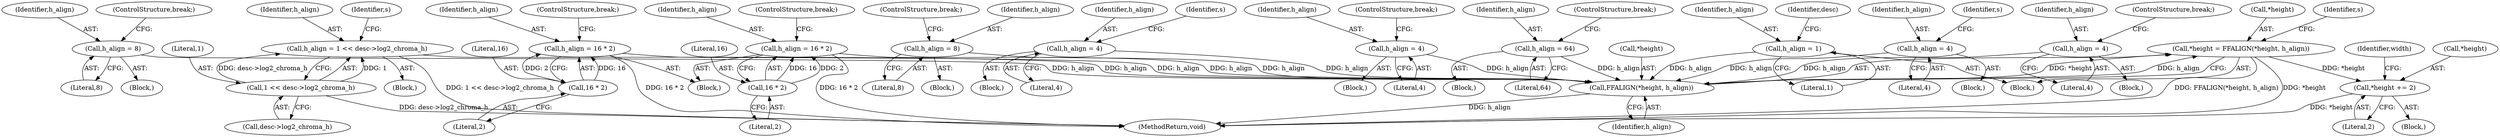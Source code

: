 digraph "0_FFmpeg_2080bc33717955a0e4268e738acf8c1eeddbf8cb@pointer" {
"1000412" [label="(Call,*height += 2)"];
"1000394" [label="(Call,*height = FFALIGN(*height, h_align))"];
"1000397" [label="(Call,FFALIGN(*height, h_align))"];
"1000333" [label="(Call,h_align = 8)"];
"1000134" [label="(Call,h_align = 1 << desc->log2_chroma_h)"];
"1000136" [label="(Call,1 << desc->log2_chroma_h)"];
"1000246" [label="(Call,h_align = 16 * 2)"];
"1000248" [label="(Call,16 * 2)"];
"1000291" [label="(Call,h_align = 8)"];
"1000314" [label="(Call,h_align = 4)"];
"1000369" [label="(Call,h_align = 4)"];
"1000234" [label="(Call,h_align = 16 * 2)"];
"1000236" [label="(Call,16 * 2)"];
"1000263" [label="(Call,h_align = 64)"];
"1000114" [label="(Call,h_align = 1)"];
"1000278" [label="(Call,h_align = 4)"];
"1000354" [label="(Call,h_align = 4)"];
"1000249" [label="(Literal,16)"];
"1000365" [label="(Block,)"];
"1000116" [label="(Literal,1)"];
"1000265" [label="(Literal,64)"];
"1000418" [label="(Identifier,width)"];
"1000274" [label="(Block,)"];
"1000437" [label="(MethodReturn,void)"];
"1000247" [label="(Identifier,h_align)"];
"1000395" [label="(Call,*height)"];
"1000394" [label="(Call,*height = FFALIGN(*height, h_align))"];
"1000138" [label="(Call,desc->log2_chroma_h)"];
"1000279" [label="(Identifier,h_align)"];
"1000355" [label="(Identifier,h_align)"];
"1000145" [label="(Block,)"];
"1000405" [label="(Identifier,s)"];
"1000291" [label="(Call,h_align = 8)"];
"1000235" [label="(Identifier,h_align)"];
"1000315" [label="(Identifier,h_align)"];
"1000114" [label="(Call,h_align = 1)"];
"1000278" [label="(Call,h_align = 4)"];
"1000237" [label="(Literal,16)"];
"1000136" [label="(Call,1 << desc->log2_chroma_h)"];
"1000251" [label="(ControlStructure,break;)"];
"1000333" [label="(Call,h_align = 8)"];
"1000371" [label="(Literal,4)"];
"1000264" [label="(Identifier,h_align)"];
"1000115" [label="(Identifier,h_align)"];
"1000266" [label="(ControlStructure,break;)"];
"1000356" [label="(Literal,4)"];
"1000369" [label="(Call,h_align = 4)"];
"1000354" [label="(Call,h_align = 4)"];
"1000119" [label="(Identifier,desc)"];
"1000413" [label="(Call,*height)"];
"1000293" [label="(Literal,8)"];
"1000236" [label="(Call,16 * 2)"];
"1000284" [label="(Identifier,s)"];
"1000135" [label="(Identifier,h_align)"];
"1000411" [label="(Block,)"];
"1000137" [label="(Literal,1)"];
"1000398" [label="(Call,*height)"];
"1000263" [label="(Call,h_align = 64)"];
"1000370" [label="(Identifier,h_align)"];
"1000246" [label="(Call,h_align = 16 * 2)"];
"1000400" [label="(Identifier,h_align)"];
"1000287" [label="(Block,)"];
"1000335" [label="(Literal,8)"];
"1000294" [label="(ControlStructure,break;)"];
"1000239" [label="(ControlStructure,break;)"];
"1000238" [label="(Literal,2)"];
"1000310" [label="(Block,)"];
"1000259" [label="(Block,)"];
"1000350" [label="(Block,)"];
"1000334" [label="(Identifier,h_align)"];
"1000415" [label="(Literal,2)"];
"1000336" [label="(ControlStructure,break;)"];
"1000107" [label="(Block,)"];
"1000372" [label="(ControlStructure,break;)"];
"1000280" [label="(Literal,4)"];
"1000321" [label="(Identifier,s)"];
"1000134" [label="(Call,h_align = 1 << desc->log2_chroma_h)"];
"1000234" [label="(Call,h_align = 16 * 2)"];
"1000397" [label="(Call,FFALIGN(*height, h_align))"];
"1000329" [label="(Block,)"];
"1000250" [label="(Literal,2)"];
"1000316" [label="(Literal,4)"];
"1000357" [label="(ControlStructure,break;)"];
"1000143" [label="(Identifier,s)"];
"1000248" [label="(Call,16 * 2)"];
"1000412" [label="(Call,*height += 2)"];
"1000126" [label="(Block,)"];
"1000314" [label="(Call,h_align = 4)"];
"1000292" [label="(Identifier,h_align)"];
"1000412" -> "1000411"  [label="AST: "];
"1000412" -> "1000415"  [label="CFG: "];
"1000413" -> "1000412"  [label="AST: "];
"1000415" -> "1000412"  [label="AST: "];
"1000418" -> "1000412"  [label="CFG: "];
"1000412" -> "1000437"  [label="DDG: *height"];
"1000394" -> "1000412"  [label="DDG: *height"];
"1000394" -> "1000107"  [label="AST: "];
"1000394" -> "1000397"  [label="CFG: "];
"1000395" -> "1000394"  [label="AST: "];
"1000397" -> "1000394"  [label="AST: "];
"1000405" -> "1000394"  [label="CFG: "];
"1000394" -> "1000437"  [label="DDG: FFALIGN(*height, h_align)"];
"1000394" -> "1000437"  [label="DDG: *height"];
"1000397" -> "1000394"  [label="DDG: *height"];
"1000397" -> "1000394"  [label="DDG: h_align"];
"1000397" -> "1000400"  [label="CFG: "];
"1000398" -> "1000397"  [label="AST: "];
"1000400" -> "1000397"  [label="AST: "];
"1000397" -> "1000437"  [label="DDG: h_align"];
"1000333" -> "1000397"  [label="DDG: h_align"];
"1000134" -> "1000397"  [label="DDG: h_align"];
"1000246" -> "1000397"  [label="DDG: h_align"];
"1000291" -> "1000397"  [label="DDG: h_align"];
"1000314" -> "1000397"  [label="DDG: h_align"];
"1000369" -> "1000397"  [label="DDG: h_align"];
"1000234" -> "1000397"  [label="DDG: h_align"];
"1000263" -> "1000397"  [label="DDG: h_align"];
"1000114" -> "1000397"  [label="DDG: h_align"];
"1000278" -> "1000397"  [label="DDG: h_align"];
"1000354" -> "1000397"  [label="DDG: h_align"];
"1000333" -> "1000329"  [label="AST: "];
"1000333" -> "1000335"  [label="CFG: "];
"1000334" -> "1000333"  [label="AST: "];
"1000335" -> "1000333"  [label="AST: "];
"1000336" -> "1000333"  [label="CFG: "];
"1000134" -> "1000126"  [label="AST: "];
"1000134" -> "1000136"  [label="CFG: "];
"1000135" -> "1000134"  [label="AST: "];
"1000136" -> "1000134"  [label="AST: "];
"1000143" -> "1000134"  [label="CFG: "];
"1000134" -> "1000437"  [label="DDG: 1 << desc->log2_chroma_h"];
"1000136" -> "1000134"  [label="DDG: 1"];
"1000136" -> "1000134"  [label="DDG: desc->log2_chroma_h"];
"1000136" -> "1000138"  [label="CFG: "];
"1000137" -> "1000136"  [label="AST: "];
"1000138" -> "1000136"  [label="AST: "];
"1000136" -> "1000437"  [label="DDG: desc->log2_chroma_h"];
"1000246" -> "1000145"  [label="AST: "];
"1000246" -> "1000248"  [label="CFG: "];
"1000247" -> "1000246"  [label="AST: "];
"1000248" -> "1000246"  [label="AST: "];
"1000251" -> "1000246"  [label="CFG: "];
"1000246" -> "1000437"  [label="DDG: 16 * 2"];
"1000248" -> "1000246"  [label="DDG: 16"];
"1000248" -> "1000246"  [label="DDG: 2"];
"1000248" -> "1000250"  [label="CFG: "];
"1000249" -> "1000248"  [label="AST: "];
"1000250" -> "1000248"  [label="AST: "];
"1000291" -> "1000287"  [label="AST: "];
"1000291" -> "1000293"  [label="CFG: "];
"1000292" -> "1000291"  [label="AST: "];
"1000293" -> "1000291"  [label="AST: "];
"1000294" -> "1000291"  [label="CFG: "];
"1000314" -> "1000310"  [label="AST: "];
"1000314" -> "1000316"  [label="CFG: "];
"1000315" -> "1000314"  [label="AST: "];
"1000316" -> "1000314"  [label="AST: "];
"1000321" -> "1000314"  [label="CFG: "];
"1000369" -> "1000365"  [label="AST: "];
"1000369" -> "1000371"  [label="CFG: "];
"1000370" -> "1000369"  [label="AST: "];
"1000371" -> "1000369"  [label="AST: "];
"1000372" -> "1000369"  [label="CFG: "];
"1000234" -> "1000145"  [label="AST: "];
"1000234" -> "1000236"  [label="CFG: "];
"1000235" -> "1000234"  [label="AST: "];
"1000236" -> "1000234"  [label="AST: "];
"1000239" -> "1000234"  [label="CFG: "];
"1000234" -> "1000437"  [label="DDG: 16 * 2"];
"1000236" -> "1000234"  [label="DDG: 16"];
"1000236" -> "1000234"  [label="DDG: 2"];
"1000236" -> "1000238"  [label="CFG: "];
"1000237" -> "1000236"  [label="AST: "];
"1000238" -> "1000236"  [label="AST: "];
"1000263" -> "1000259"  [label="AST: "];
"1000263" -> "1000265"  [label="CFG: "];
"1000264" -> "1000263"  [label="AST: "];
"1000265" -> "1000263"  [label="AST: "];
"1000266" -> "1000263"  [label="CFG: "];
"1000114" -> "1000107"  [label="AST: "];
"1000114" -> "1000116"  [label="CFG: "];
"1000115" -> "1000114"  [label="AST: "];
"1000116" -> "1000114"  [label="AST: "];
"1000119" -> "1000114"  [label="CFG: "];
"1000278" -> "1000274"  [label="AST: "];
"1000278" -> "1000280"  [label="CFG: "];
"1000279" -> "1000278"  [label="AST: "];
"1000280" -> "1000278"  [label="AST: "];
"1000284" -> "1000278"  [label="CFG: "];
"1000354" -> "1000350"  [label="AST: "];
"1000354" -> "1000356"  [label="CFG: "];
"1000355" -> "1000354"  [label="AST: "];
"1000356" -> "1000354"  [label="AST: "];
"1000357" -> "1000354"  [label="CFG: "];
}
